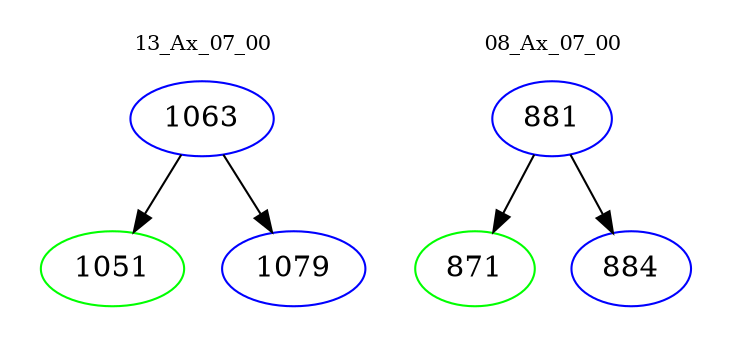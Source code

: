 digraph{
subgraph cluster_0 {
color = white
label = "13_Ax_07_00";
fontsize=10;
T0_1063 [label="1063", color="blue"]
T0_1063 -> T0_1051 [color="black"]
T0_1051 [label="1051", color="green"]
T0_1063 -> T0_1079 [color="black"]
T0_1079 [label="1079", color="blue"]
}
subgraph cluster_1 {
color = white
label = "08_Ax_07_00";
fontsize=10;
T1_881 [label="881", color="blue"]
T1_881 -> T1_871 [color="black"]
T1_871 [label="871", color="green"]
T1_881 -> T1_884 [color="black"]
T1_884 [label="884", color="blue"]
}
}
